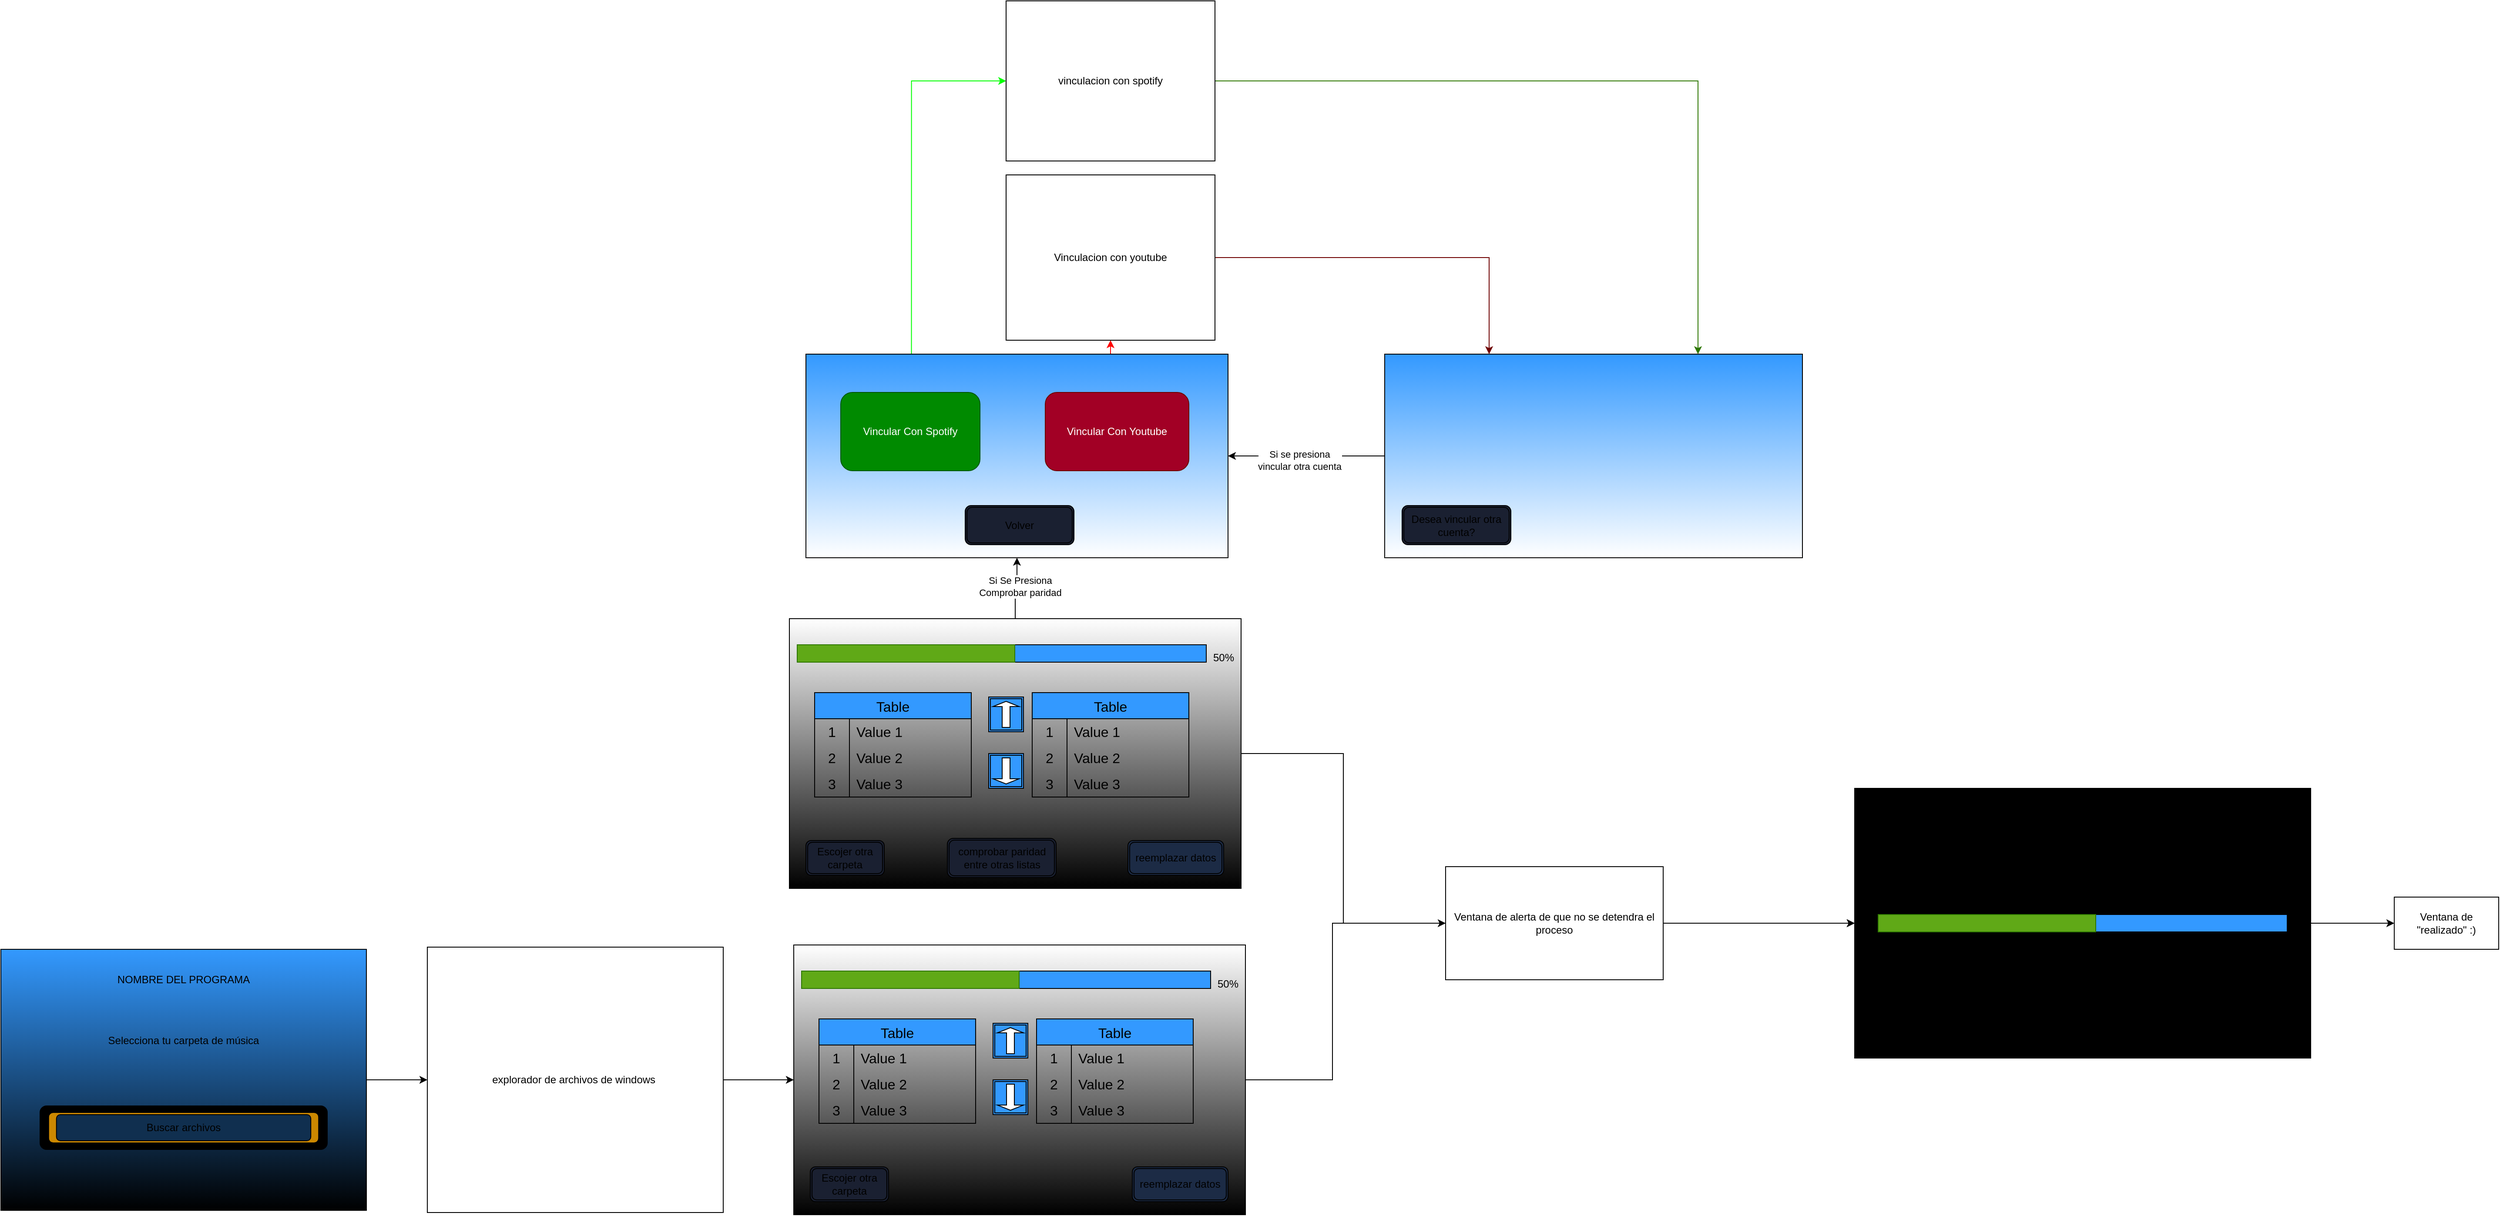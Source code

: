 <mxfile version="21.7.5" type="device">
  <diagram name="Página-1" id="TU1vtjwo4NS8Nu1-XrR9">
    <mxGraphModel dx="1569" dy="2107" grid="1" gridSize="10" guides="1" tooltips="1" connect="1" arrows="1" fold="1" page="1" pageScale="1" pageWidth="827" pageHeight="1169" math="0" shadow="0">
      <root>
        <mxCell id="0" />
        <mxCell id="1" parent="0" />
        <mxCell id="WTqiuRRFVawAqrXVnjz4-6" style="edgeStyle=orthogonalEdgeStyle;rounded=0;orthogonalLoop=1;jettySize=auto;html=1;exitX=1;exitY=0.5;exitDx=0;exitDy=0;entryX=0;entryY=0.5;entryDx=0;entryDy=0;" edge="1" parent="1" source="WTqiuRRFVawAqrXVnjz4-1" target="WTqiuRRFVawAqrXVnjz4-5">
          <mxGeometry relative="1" as="geometry" />
        </mxCell>
        <mxCell id="WTqiuRRFVawAqrXVnjz4-1" value="" style="rounded=0;whiteSpace=wrap;html=1;gradientColor=#000000;fillColor=#3399FF;gradientDirection=south;" vertex="1" parent="1">
          <mxGeometry x="70" y="100" width="420" height="300" as="geometry" />
        </mxCell>
        <mxCell id="WTqiuRRFVawAqrXVnjz4-2" value="NOMBRE DEL PROGRAMA" style="text;html=1;strokeColor=none;fillColor=none;align=center;verticalAlign=middle;whiteSpace=wrap;rounded=0;fontColor=#000000;" vertex="1" parent="1">
          <mxGeometry x="200" y="120" width="160" height="30" as="geometry" />
        </mxCell>
        <mxCell id="WTqiuRRFVawAqrXVnjz4-3" value="Selecciona tu carpeta de música" style="text;html=1;strokeColor=none;fillColor=none;align=center;verticalAlign=middle;whiteSpace=wrap;rounded=0;fontColor=#000000;" vertex="1" parent="1">
          <mxGeometry x="185" y="190" width="190" height="30" as="geometry" />
        </mxCell>
        <mxCell id="WTqiuRRFVawAqrXVnjz4-15" style="edgeStyle=orthogonalEdgeStyle;rounded=0;orthogonalLoop=1;jettySize=auto;html=1;exitX=1;exitY=0.5;exitDx=0;exitDy=0;entryX=0;entryY=0.5;entryDx=0;entryDy=0;" edge="1" parent="1" source="WTqiuRRFVawAqrXVnjz4-5" target="WTqiuRRFVawAqrXVnjz4-14">
          <mxGeometry relative="1" as="geometry" />
        </mxCell>
        <mxCell id="WTqiuRRFVawAqrXVnjz4-5" value="explorador de archivos de windows&amp;nbsp;" style="rounded=0;whiteSpace=wrap;html=1;" vertex="1" parent="1">
          <mxGeometry x="560" y="97.5" width="340" height="305" as="geometry" />
        </mxCell>
        <mxCell id="WTqiuRRFVawAqrXVnjz4-13" value="" style="group" vertex="1" connectable="0" parent="1">
          <mxGeometry x="115" y="280" width="330" height="50" as="geometry" />
        </mxCell>
        <mxCell id="WTqiuRRFVawAqrXVnjz4-4" value="Buscar archivos" style="rounded=1;whiteSpace=wrap;html=1;fillColor=#000000;movable=1;resizable=1;rotatable=1;deletable=1;editable=1;locked=0;connectable=1;" vertex="1" parent="WTqiuRRFVawAqrXVnjz4-13">
          <mxGeometry width="330" height="50" as="geometry" />
        </mxCell>
        <mxCell id="WTqiuRRFVawAqrXVnjz4-12" value="" style="rounded=1;whiteSpace=wrap;html=1;fillColor=#cc8800;" vertex="1" parent="WTqiuRRFVawAqrXVnjz4-13">
          <mxGeometry x="9.87" y="7.5" width="310.25" height="35" as="geometry" />
        </mxCell>
        <mxCell id="WTqiuRRFVawAqrXVnjz4-7" value="Buscar archivos" style="rounded=1;whiteSpace=wrap;html=1;fillColor=#102f4f;movable=1;resizable=1;rotatable=1;deletable=1;editable=1;locked=0;connectable=1;" vertex="1" parent="WTqiuRRFVawAqrXVnjz4-13">
          <mxGeometry x="18.87" y="10" width="292.25" height="30" as="geometry" />
        </mxCell>
        <mxCell id="WTqiuRRFVawAqrXVnjz4-116" style="edgeStyle=orthogonalEdgeStyle;rounded=0;orthogonalLoop=1;jettySize=auto;html=1;exitX=1;exitY=0.5;exitDx=0;exitDy=0;entryX=0;entryY=0.5;entryDx=0;entryDy=0;" edge="1" parent="1" source="WTqiuRRFVawAqrXVnjz4-14" target="WTqiuRRFVawAqrXVnjz4-114">
          <mxGeometry relative="1" as="geometry">
            <Array as="points">
              <mxPoint x="1600" y="250" />
              <mxPoint x="1600" y="70" />
            </Array>
          </mxGeometry>
        </mxCell>
        <mxCell id="WTqiuRRFVawAqrXVnjz4-14" value="" style="rounded=0;whiteSpace=wrap;html=1;gradientColor=#ffffff;gradientDirection=north;strokeColor=#000000;fillColor=#000000;" vertex="1" parent="1">
          <mxGeometry x="981" y="95" width="519" height="310" as="geometry" />
        </mxCell>
        <mxCell id="WTqiuRRFVawAqrXVnjz4-26" value="Table" style="shape=table;startSize=30;container=1;collapsible=0;childLayout=tableLayout;fixedRows=1;rowLines=0;fontStyle=0;strokeColor=default;fontSize=16;fillColor=#3399FF;" vertex="1" parent="1">
          <mxGeometry x="1010" y="180" width="180" height="120" as="geometry" />
        </mxCell>
        <mxCell id="WTqiuRRFVawAqrXVnjz4-27" value="" style="shape=tableRow;horizontal=0;startSize=0;swimlaneHead=0;swimlaneBody=0;top=0;left=0;bottom=0;right=0;collapsible=0;dropTarget=0;fillColor=none;points=[[0,0.5],[1,0.5]];portConstraint=eastwest;strokeColor=inherit;fontSize=16;" vertex="1" parent="WTqiuRRFVawAqrXVnjz4-26">
          <mxGeometry y="30" width="180" height="30" as="geometry" />
        </mxCell>
        <mxCell id="WTqiuRRFVawAqrXVnjz4-28" value="1" style="shape=partialRectangle;html=1;whiteSpace=wrap;connectable=0;fillColor=none;top=0;left=0;bottom=0;right=0;overflow=hidden;pointerEvents=1;strokeColor=inherit;fontSize=16;" vertex="1" parent="WTqiuRRFVawAqrXVnjz4-27">
          <mxGeometry width="40" height="30" as="geometry">
            <mxRectangle width="40" height="30" as="alternateBounds" />
          </mxGeometry>
        </mxCell>
        <mxCell id="WTqiuRRFVawAqrXVnjz4-29" value="Value 1" style="shape=partialRectangle;html=1;whiteSpace=wrap;connectable=0;fillColor=none;top=0;left=0;bottom=0;right=0;align=left;spacingLeft=6;overflow=hidden;strokeColor=inherit;fontSize=16;" vertex="1" parent="WTqiuRRFVawAqrXVnjz4-27">
          <mxGeometry x="40" width="140" height="30" as="geometry">
            <mxRectangle width="140" height="30" as="alternateBounds" />
          </mxGeometry>
        </mxCell>
        <mxCell id="WTqiuRRFVawAqrXVnjz4-30" value="" style="shape=tableRow;horizontal=0;startSize=0;swimlaneHead=0;swimlaneBody=0;top=0;left=0;bottom=0;right=0;collapsible=0;dropTarget=0;fillColor=none;points=[[0,0.5],[1,0.5]];portConstraint=eastwest;strokeColor=inherit;fontSize=16;" vertex="1" parent="WTqiuRRFVawAqrXVnjz4-26">
          <mxGeometry y="60" width="180" height="30" as="geometry" />
        </mxCell>
        <mxCell id="WTqiuRRFVawAqrXVnjz4-31" value="2" style="shape=partialRectangle;html=1;whiteSpace=wrap;connectable=0;fillColor=none;top=0;left=0;bottom=0;right=0;overflow=hidden;strokeColor=inherit;fontSize=16;" vertex="1" parent="WTqiuRRFVawAqrXVnjz4-30">
          <mxGeometry width="40" height="30" as="geometry">
            <mxRectangle width="40" height="30" as="alternateBounds" />
          </mxGeometry>
        </mxCell>
        <mxCell id="WTqiuRRFVawAqrXVnjz4-32" value="Value 2" style="shape=partialRectangle;html=1;whiteSpace=wrap;connectable=0;fillColor=none;top=0;left=0;bottom=0;right=0;align=left;spacingLeft=6;overflow=hidden;strokeColor=inherit;fontSize=16;" vertex="1" parent="WTqiuRRFVawAqrXVnjz4-30">
          <mxGeometry x="40" width="140" height="30" as="geometry">
            <mxRectangle width="140" height="30" as="alternateBounds" />
          </mxGeometry>
        </mxCell>
        <mxCell id="WTqiuRRFVawAqrXVnjz4-33" value="" style="shape=tableRow;horizontal=0;startSize=0;swimlaneHead=0;swimlaneBody=0;top=0;left=0;bottom=0;right=0;collapsible=0;dropTarget=0;fillColor=none;points=[[0,0.5],[1,0.5]];portConstraint=eastwest;strokeColor=inherit;fontSize=16;" vertex="1" parent="WTqiuRRFVawAqrXVnjz4-26">
          <mxGeometry y="90" width="180" height="30" as="geometry" />
        </mxCell>
        <mxCell id="WTqiuRRFVawAqrXVnjz4-34" value="3" style="shape=partialRectangle;html=1;whiteSpace=wrap;connectable=0;fillColor=none;top=0;left=0;bottom=0;right=0;overflow=hidden;strokeColor=inherit;fontSize=16;" vertex="1" parent="WTqiuRRFVawAqrXVnjz4-33">
          <mxGeometry width="40" height="30" as="geometry">
            <mxRectangle width="40" height="30" as="alternateBounds" />
          </mxGeometry>
        </mxCell>
        <mxCell id="WTqiuRRFVawAqrXVnjz4-35" value="Value 3" style="shape=partialRectangle;html=1;whiteSpace=wrap;connectable=0;fillColor=none;top=0;left=0;bottom=0;right=0;align=left;spacingLeft=6;overflow=hidden;strokeColor=inherit;fontSize=16;" vertex="1" parent="WTqiuRRFVawAqrXVnjz4-33">
          <mxGeometry x="40" width="140" height="30" as="geometry">
            <mxRectangle width="140" height="30" as="alternateBounds" />
          </mxGeometry>
        </mxCell>
        <mxCell id="WTqiuRRFVawAqrXVnjz4-36" value="Table" style="shape=table;startSize=30;container=1;collapsible=0;childLayout=tableLayout;fixedRows=1;rowLines=0;fontStyle=0;strokeColor=default;fontSize=16;fillColor=#3399FF;" vertex="1" parent="1">
          <mxGeometry x="1260" y="180" width="180" height="120" as="geometry" />
        </mxCell>
        <mxCell id="WTqiuRRFVawAqrXVnjz4-37" value="" style="shape=tableRow;horizontal=0;startSize=0;swimlaneHead=0;swimlaneBody=0;top=0;left=0;bottom=0;right=0;collapsible=0;dropTarget=0;fillColor=none;points=[[0,0.5],[1,0.5]];portConstraint=eastwest;strokeColor=inherit;fontSize=16;" vertex="1" parent="WTqiuRRFVawAqrXVnjz4-36">
          <mxGeometry y="30" width="180" height="30" as="geometry" />
        </mxCell>
        <mxCell id="WTqiuRRFVawAqrXVnjz4-38" value="1" style="shape=partialRectangle;html=1;whiteSpace=wrap;connectable=0;fillColor=none;top=0;left=0;bottom=0;right=0;overflow=hidden;pointerEvents=1;strokeColor=inherit;fontSize=16;" vertex="1" parent="WTqiuRRFVawAqrXVnjz4-37">
          <mxGeometry width="40" height="30" as="geometry">
            <mxRectangle width="40" height="30" as="alternateBounds" />
          </mxGeometry>
        </mxCell>
        <mxCell id="WTqiuRRFVawAqrXVnjz4-39" value="Value 1" style="shape=partialRectangle;html=1;whiteSpace=wrap;connectable=0;fillColor=none;top=0;left=0;bottom=0;right=0;align=left;spacingLeft=6;overflow=hidden;strokeColor=inherit;fontSize=16;" vertex="1" parent="WTqiuRRFVawAqrXVnjz4-37">
          <mxGeometry x="40" width="140" height="30" as="geometry">
            <mxRectangle width="140" height="30" as="alternateBounds" />
          </mxGeometry>
        </mxCell>
        <mxCell id="WTqiuRRFVawAqrXVnjz4-40" value="" style="shape=tableRow;horizontal=0;startSize=0;swimlaneHead=0;swimlaneBody=0;top=0;left=0;bottom=0;right=0;collapsible=0;dropTarget=0;fillColor=none;points=[[0,0.5],[1,0.5]];portConstraint=eastwest;strokeColor=inherit;fontSize=16;" vertex="1" parent="WTqiuRRFVawAqrXVnjz4-36">
          <mxGeometry y="60" width="180" height="30" as="geometry" />
        </mxCell>
        <mxCell id="WTqiuRRFVawAqrXVnjz4-41" value="2" style="shape=partialRectangle;html=1;whiteSpace=wrap;connectable=0;fillColor=none;top=0;left=0;bottom=0;right=0;overflow=hidden;strokeColor=inherit;fontSize=16;" vertex="1" parent="WTqiuRRFVawAqrXVnjz4-40">
          <mxGeometry width="40" height="30" as="geometry">
            <mxRectangle width="40" height="30" as="alternateBounds" />
          </mxGeometry>
        </mxCell>
        <mxCell id="WTqiuRRFVawAqrXVnjz4-42" value="Value 2" style="shape=partialRectangle;html=1;whiteSpace=wrap;connectable=0;fillColor=none;top=0;left=0;bottom=0;right=0;align=left;spacingLeft=6;overflow=hidden;strokeColor=inherit;fontSize=16;" vertex="1" parent="WTqiuRRFVawAqrXVnjz4-40">
          <mxGeometry x="40" width="140" height="30" as="geometry">
            <mxRectangle width="140" height="30" as="alternateBounds" />
          </mxGeometry>
        </mxCell>
        <mxCell id="WTqiuRRFVawAqrXVnjz4-43" value="" style="shape=tableRow;horizontal=0;startSize=0;swimlaneHead=0;swimlaneBody=0;top=0;left=0;bottom=0;right=0;collapsible=0;dropTarget=0;fillColor=none;points=[[0,0.5],[1,0.5]];portConstraint=eastwest;strokeColor=inherit;fontSize=16;" vertex="1" parent="WTqiuRRFVawAqrXVnjz4-36">
          <mxGeometry y="90" width="180" height="30" as="geometry" />
        </mxCell>
        <mxCell id="WTqiuRRFVawAqrXVnjz4-44" value="3" style="shape=partialRectangle;html=1;whiteSpace=wrap;connectable=0;fillColor=none;top=0;left=0;bottom=0;right=0;overflow=hidden;strokeColor=inherit;fontSize=16;" vertex="1" parent="WTqiuRRFVawAqrXVnjz4-43">
          <mxGeometry width="40" height="30" as="geometry">
            <mxRectangle width="40" height="30" as="alternateBounds" />
          </mxGeometry>
        </mxCell>
        <mxCell id="WTqiuRRFVawAqrXVnjz4-45" value="Value 3" style="shape=partialRectangle;html=1;whiteSpace=wrap;connectable=0;fillColor=none;top=0;left=0;bottom=0;right=0;align=left;spacingLeft=6;overflow=hidden;strokeColor=inherit;fontSize=16;" vertex="1" parent="WTqiuRRFVawAqrXVnjz4-43">
          <mxGeometry x="40" width="140" height="30" as="geometry">
            <mxRectangle width="140" height="30" as="alternateBounds" />
          </mxGeometry>
        </mxCell>
        <mxCell id="WTqiuRRFVawAqrXVnjz4-46" value="Escojer otra carpeta" style="shape=ext;double=1;rounded=1;whiteSpace=wrap;html=1;fillColor=#1a2031;" vertex="1" parent="1">
          <mxGeometry x="1000" y="350" width="90" height="40" as="geometry" />
        </mxCell>
        <mxCell id="WTqiuRRFVawAqrXVnjz4-47" value="reemplazar datos" style="shape=ext;double=1;rounded=1;whiteSpace=wrap;html=1;fillColor=#1c2b45;" vertex="1" parent="1">
          <mxGeometry x="1370" y="350" width="110" height="40" as="geometry" />
        </mxCell>
        <mxCell id="WTqiuRRFVawAqrXVnjz4-48" value="" style="shape=ext;double=1;whiteSpace=wrap;html=1;aspect=fixed;fillColor=#3399FF;" vertex="1" parent="1">
          <mxGeometry x="1210" y="185" width="40" height="40" as="geometry" />
        </mxCell>
        <mxCell id="WTqiuRRFVawAqrXVnjz4-49" value="" style="shape=ext;double=1;whiteSpace=wrap;html=1;aspect=fixed;fillColor=#3399FF;" vertex="1" parent="1">
          <mxGeometry x="1210" y="250" width="40" height="40" as="geometry" />
        </mxCell>
        <mxCell id="WTqiuRRFVawAqrXVnjz4-52" value="" style="html=1;points=[[0,0,0,0,5],[0,1,0,0,-5],[1,0,0,0,5],[1,1,0,0,-5]];perimeter=orthogonalPerimeter;outlineConnect=0;targetShapes=umlLifeline;portConstraint=eastwest;newEdgeStyle={&quot;curved&quot;:0,&quot;rounded&quot;:0};fillColor=#3399FF;" vertex="1" parent="1">
          <mxGeometry x="990" y="125" width="470" height="20" as="geometry" />
        </mxCell>
        <mxCell id="WTqiuRRFVawAqrXVnjz4-55" value="50%" style="text;html=1;strokeColor=none;fillColor=none;align=center;verticalAlign=middle;whiteSpace=wrap;rounded=0;" vertex="1" parent="1">
          <mxGeometry x="1450" y="125" width="60" height="30" as="geometry" />
        </mxCell>
        <mxCell id="WTqiuRRFVawAqrXVnjz4-56" value="" style="html=1;points=[[0,0,0,0,5],[0,1,0,0,-5],[1,0,0,0,5],[1,1,0,0,-5]];perimeter=orthogonalPerimeter;outlineConnect=0;targetShapes=umlLifeline;portConstraint=eastwest;newEdgeStyle={&quot;curved&quot;:0,&quot;rounded&quot;:0};fillColor=#60a917;fontColor=#ffffff;strokeColor=#2D7600;" vertex="1" parent="1">
          <mxGeometry x="990" y="125" width="250" height="20" as="geometry" />
        </mxCell>
        <mxCell id="WTqiuRRFVawAqrXVnjz4-58" value="" style="shape=singleArrow;direction=south;whiteSpace=wrap;html=1;fillColor=#FFFFFF;" vertex="1" parent="1">
          <mxGeometry x="1215" y="255" width="30" height="30" as="geometry" />
        </mxCell>
        <mxCell id="WTqiuRRFVawAqrXVnjz4-59" value="" style="shape=singleArrow;direction=north;whiteSpace=wrap;html=1;fillColor=#FFFFFF;" vertex="1" parent="1">
          <mxGeometry x="1215" y="190" width="30" height="30" as="geometry" />
        </mxCell>
        <mxCell id="WTqiuRRFVawAqrXVnjz4-97" style="edgeStyle=orthogonalEdgeStyle;rounded=0;orthogonalLoop=1;jettySize=auto;html=1;exitX=0.5;exitY=0;exitDx=0;exitDy=0;entryX=0.5;entryY=1;entryDx=0;entryDy=0;" edge="1" parent="1" source="WTqiuRRFVawAqrXVnjz4-60" target="WTqiuRRFVawAqrXVnjz4-92">
          <mxGeometry relative="1" as="geometry" />
        </mxCell>
        <mxCell id="WTqiuRRFVawAqrXVnjz4-98" value="Si Se Presiona&lt;br&gt;Comprobar paridad" style="edgeLabel;html=1;align=center;verticalAlign=middle;resizable=0;points=[];" vertex="1" connectable="0" parent="WTqiuRRFVawAqrXVnjz4-97">
          <mxGeometry x="0.098" y="-3" relative="1" as="geometry">
            <mxPoint as="offset" />
          </mxGeometry>
        </mxCell>
        <mxCell id="WTqiuRRFVawAqrXVnjz4-115" style="edgeStyle=orthogonalEdgeStyle;rounded=0;orthogonalLoop=1;jettySize=auto;html=1;exitX=1;exitY=0.5;exitDx=0;exitDy=0;" edge="1" parent="1" source="WTqiuRRFVawAqrXVnjz4-121" target="WTqiuRRFVawAqrXVnjz4-114">
          <mxGeometry relative="1" as="geometry">
            <Array as="points">
              <mxPoint x="1980" y="70" />
            </Array>
          </mxGeometry>
        </mxCell>
        <mxCell id="WTqiuRRFVawAqrXVnjz4-60" value="" style="rounded=0;whiteSpace=wrap;html=1;gradientColor=#ffffff;gradientDirection=north;strokeColor=#000000;fillColor=#000000;" vertex="1" parent="1">
          <mxGeometry x="976" y="-280" width="519" height="310" as="geometry" />
        </mxCell>
        <mxCell id="WTqiuRRFVawAqrXVnjz4-61" value="Table" style="shape=table;startSize=30;container=1;collapsible=0;childLayout=tableLayout;fixedRows=1;rowLines=0;fontStyle=0;strokeColor=default;fontSize=16;fillColor=#3399FF;" vertex="1" parent="1">
          <mxGeometry x="1005" y="-195" width="180" height="120" as="geometry" />
        </mxCell>
        <mxCell id="WTqiuRRFVawAqrXVnjz4-62" value="" style="shape=tableRow;horizontal=0;startSize=0;swimlaneHead=0;swimlaneBody=0;top=0;left=0;bottom=0;right=0;collapsible=0;dropTarget=0;fillColor=none;points=[[0,0.5],[1,0.5]];portConstraint=eastwest;strokeColor=inherit;fontSize=16;" vertex="1" parent="WTqiuRRFVawAqrXVnjz4-61">
          <mxGeometry y="30" width="180" height="30" as="geometry" />
        </mxCell>
        <mxCell id="WTqiuRRFVawAqrXVnjz4-63" value="1" style="shape=partialRectangle;html=1;whiteSpace=wrap;connectable=0;fillColor=none;top=0;left=0;bottom=0;right=0;overflow=hidden;pointerEvents=1;strokeColor=inherit;fontSize=16;" vertex="1" parent="WTqiuRRFVawAqrXVnjz4-62">
          <mxGeometry width="40" height="30" as="geometry">
            <mxRectangle width="40" height="30" as="alternateBounds" />
          </mxGeometry>
        </mxCell>
        <mxCell id="WTqiuRRFVawAqrXVnjz4-64" value="Value 1" style="shape=partialRectangle;html=1;whiteSpace=wrap;connectable=0;fillColor=none;top=0;left=0;bottom=0;right=0;align=left;spacingLeft=6;overflow=hidden;strokeColor=inherit;fontSize=16;" vertex="1" parent="WTqiuRRFVawAqrXVnjz4-62">
          <mxGeometry x="40" width="140" height="30" as="geometry">
            <mxRectangle width="140" height="30" as="alternateBounds" />
          </mxGeometry>
        </mxCell>
        <mxCell id="WTqiuRRFVawAqrXVnjz4-65" value="" style="shape=tableRow;horizontal=0;startSize=0;swimlaneHead=0;swimlaneBody=0;top=0;left=0;bottom=0;right=0;collapsible=0;dropTarget=0;fillColor=none;points=[[0,0.5],[1,0.5]];portConstraint=eastwest;strokeColor=inherit;fontSize=16;" vertex="1" parent="WTqiuRRFVawAqrXVnjz4-61">
          <mxGeometry y="60" width="180" height="30" as="geometry" />
        </mxCell>
        <mxCell id="WTqiuRRFVawAqrXVnjz4-66" value="2" style="shape=partialRectangle;html=1;whiteSpace=wrap;connectable=0;fillColor=none;top=0;left=0;bottom=0;right=0;overflow=hidden;strokeColor=inherit;fontSize=16;" vertex="1" parent="WTqiuRRFVawAqrXVnjz4-65">
          <mxGeometry width="40" height="30" as="geometry">
            <mxRectangle width="40" height="30" as="alternateBounds" />
          </mxGeometry>
        </mxCell>
        <mxCell id="WTqiuRRFVawAqrXVnjz4-67" value="Value 2" style="shape=partialRectangle;html=1;whiteSpace=wrap;connectable=0;fillColor=none;top=0;left=0;bottom=0;right=0;align=left;spacingLeft=6;overflow=hidden;strokeColor=inherit;fontSize=16;" vertex="1" parent="WTqiuRRFVawAqrXVnjz4-65">
          <mxGeometry x="40" width="140" height="30" as="geometry">
            <mxRectangle width="140" height="30" as="alternateBounds" />
          </mxGeometry>
        </mxCell>
        <mxCell id="WTqiuRRFVawAqrXVnjz4-68" value="" style="shape=tableRow;horizontal=0;startSize=0;swimlaneHead=0;swimlaneBody=0;top=0;left=0;bottom=0;right=0;collapsible=0;dropTarget=0;fillColor=none;points=[[0,0.5],[1,0.5]];portConstraint=eastwest;strokeColor=inherit;fontSize=16;" vertex="1" parent="WTqiuRRFVawAqrXVnjz4-61">
          <mxGeometry y="90" width="180" height="30" as="geometry" />
        </mxCell>
        <mxCell id="WTqiuRRFVawAqrXVnjz4-69" value="3" style="shape=partialRectangle;html=1;whiteSpace=wrap;connectable=0;fillColor=none;top=0;left=0;bottom=0;right=0;overflow=hidden;strokeColor=inherit;fontSize=16;" vertex="1" parent="WTqiuRRFVawAqrXVnjz4-68">
          <mxGeometry width="40" height="30" as="geometry">
            <mxRectangle width="40" height="30" as="alternateBounds" />
          </mxGeometry>
        </mxCell>
        <mxCell id="WTqiuRRFVawAqrXVnjz4-70" value="Value 3" style="shape=partialRectangle;html=1;whiteSpace=wrap;connectable=0;fillColor=none;top=0;left=0;bottom=0;right=0;align=left;spacingLeft=6;overflow=hidden;strokeColor=inherit;fontSize=16;" vertex="1" parent="WTqiuRRFVawAqrXVnjz4-68">
          <mxGeometry x="40" width="140" height="30" as="geometry">
            <mxRectangle width="140" height="30" as="alternateBounds" />
          </mxGeometry>
        </mxCell>
        <mxCell id="WTqiuRRFVawAqrXVnjz4-71" value="Table" style="shape=table;startSize=30;container=1;collapsible=0;childLayout=tableLayout;fixedRows=1;rowLines=0;fontStyle=0;strokeColor=default;fontSize=16;fillColor=#3399FF;" vertex="1" parent="1">
          <mxGeometry x="1255" y="-195" width="180" height="120" as="geometry" />
        </mxCell>
        <mxCell id="WTqiuRRFVawAqrXVnjz4-72" value="" style="shape=tableRow;horizontal=0;startSize=0;swimlaneHead=0;swimlaneBody=0;top=0;left=0;bottom=0;right=0;collapsible=0;dropTarget=0;fillColor=none;points=[[0,0.5],[1,0.5]];portConstraint=eastwest;strokeColor=inherit;fontSize=16;" vertex="1" parent="WTqiuRRFVawAqrXVnjz4-71">
          <mxGeometry y="30" width="180" height="30" as="geometry" />
        </mxCell>
        <mxCell id="WTqiuRRFVawAqrXVnjz4-73" value="1" style="shape=partialRectangle;html=1;whiteSpace=wrap;connectable=0;fillColor=none;top=0;left=0;bottom=0;right=0;overflow=hidden;pointerEvents=1;strokeColor=inherit;fontSize=16;" vertex="1" parent="WTqiuRRFVawAqrXVnjz4-72">
          <mxGeometry width="40" height="30" as="geometry">
            <mxRectangle width="40" height="30" as="alternateBounds" />
          </mxGeometry>
        </mxCell>
        <mxCell id="WTqiuRRFVawAqrXVnjz4-74" value="Value 1" style="shape=partialRectangle;html=1;whiteSpace=wrap;connectable=0;fillColor=none;top=0;left=0;bottom=0;right=0;align=left;spacingLeft=6;overflow=hidden;strokeColor=inherit;fontSize=16;" vertex="1" parent="WTqiuRRFVawAqrXVnjz4-72">
          <mxGeometry x="40" width="140" height="30" as="geometry">
            <mxRectangle width="140" height="30" as="alternateBounds" />
          </mxGeometry>
        </mxCell>
        <mxCell id="WTqiuRRFVawAqrXVnjz4-75" value="" style="shape=tableRow;horizontal=0;startSize=0;swimlaneHead=0;swimlaneBody=0;top=0;left=0;bottom=0;right=0;collapsible=0;dropTarget=0;fillColor=none;points=[[0,0.5],[1,0.5]];portConstraint=eastwest;strokeColor=inherit;fontSize=16;" vertex="1" parent="WTqiuRRFVawAqrXVnjz4-71">
          <mxGeometry y="60" width="180" height="30" as="geometry" />
        </mxCell>
        <mxCell id="WTqiuRRFVawAqrXVnjz4-76" value="2" style="shape=partialRectangle;html=1;whiteSpace=wrap;connectable=0;fillColor=none;top=0;left=0;bottom=0;right=0;overflow=hidden;strokeColor=inherit;fontSize=16;" vertex="1" parent="WTqiuRRFVawAqrXVnjz4-75">
          <mxGeometry width="40" height="30" as="geometry">
            <mxRectangle width="40" height="30" as="alternateBounds" />
          </mxGeometry>
        </mxCell>
        <mxCell id="WTqiuRRFVawAqrXVnjz4-77" value="Value 2" style="shape=partialRectangle;html=1;whiteSpace=wrap;connectable=0;fillColor=none;top=0;left=0;bottom=0;right=0;align=left;spacingLeft=6;overflow=hidden;strokeColor=inherit;fontSize=16;" vertex="1" parent="WTqiuRRFVawAqrXVnjz4-75">
          <mxGeometry x="40" width="140" height="30" as="geometry">
            <mxRectangle width="140" height="30" as="alternateBounds" />
          </mxGeometry>
        </mxCell>
        <mxCell id="WTqiuRRFVawAqrXVnjz4-78" value="" style="shape=tableRow;horizontal=0;startSize=0;swimlaneHead=0;swimlaneBody=0;top=0;left=0;bottom=0;right=0;collapsible=0;dropTarget=0;fillColor=none;points=[[0,0.5],[1,0.5]];portConstraint=eastwest;strokeColor=inherit;fontSize=16;" vertex="1" parent="WTqiuRRFVawAqrXVnjz4-71">
          <mxGeometry y="90" width="180" height="30" as="geometry" />
        </mxCell>
        <mxCell id="WTqiuRRFVawAqrXVnjz4-79" value="3" style="shape=partialRectangle;html=1;whiteSpace=wrap;connectable=0;fillColor=none;top=0;left=0;bottom=0;right=0;overflow=hidden;strokeColor=inherit;fontSize=16;" vertex="1" parent="WTqiuRRFVawAqrXVnjz4-78">
          <mxGeometry width="40" height="30" as="geometry">
            <mxRectangle width="40" height="30" as="alternateBounds" />
          </mxGeometry>
        </mxCell>
        <mxCell id="WTqiuRRFVawAqrXVnjz4-80" value="Value 3" style="shape=partialRectangle;html=1;whiteSpace=wrap;connectable=0;fillColor=none;top=0;left=0;bottom=0;right=0;align=left;spacingLeft=6;overflow=hidden;strokeColor=inherit;fontSize=16;" vertex="1" parent="WTqiuRRFVawAqrXVnjz4-78">
          <mxGeometry x="40" width="140" height="30" as="geometry">
            <mxRectangle width="140" height="30" as="alternateBounds" />
          </mxGeometry>
        </mxCell>
        <mxCell id="WTqiuRRFVawAqrXVnjz4-81" value="Escojer otra carpeta" style="shape=ext;double=1;rounded=1;whiteSpace=wrap;html=1;fillColor=#1a2031;" vertex="1" parent="1">
          <mxGeometry x="995" y="-25" width="90" height="40" as="geometry" />
        </mxCell>
        <mxCell id="WTqiuRRFVawAqrXVnjz4-82" value="reemplazar datos" style="shape=ext;double=1;rounded=1;whiteSpace=wrap;html=1;fillColor=#1c2b45;" vertex="1" parent="1">
          <mxGeometry x="1365" y="-25" width="110" height="40" as="geometry" />
        </mxCell>
        <mxCell id="WTqiuRRFVawAqrXVnjz4-83" value="" style="shape=ext;double=1;whiteSpace=wrap;html=1;aspect=fixed;fillColor=#3399FF;" vertex="1" parent="1">
          <mxGeometry x="1205" y="-190" width="40" height="40" as="geometry" />
        </mxCell>
        <mxCell id="WTqiuRRFVawAqrXVnjz4-84" value="" style="shape=ext;double=1;whiteSpace=wrap;html=1;aspect=fixed;fillColor=#3399FF;" vertex="1" parent="1">
          <mxGeometry x="1205" y="-125" width="40" height="40" as="geometry" />
        </mxCell>
        <mxCell id="WTqiuRRFVawAqrXVnjz4-85" value="" style="html=1;points=[[0,0,0,0,5],[0,1,0,0,-5],[1,0,0,0,5],[1,1,0,0,-5]];perimeter=orthogonalPerimeter;outlineConnect=0;targetShapes=umlLifeline;portConstraint=eastwest;newEdgeStyle={&quot;curved&quot;:0,&quot;rounded&quot;:0};fillColor=#3399FF;" vertex="1" parent="1">
          <mxGeometry x="985" y="-250" width="470" height="20" as="geometry" />
        </mxCell>
        <mxCell id="WTqiuRRFVawAqrXVnjz4-86" value="50%" style="text;html=1;strokeColor=none;fillColor=none;align=center;verticalAlign=middle;whiteSpace=wrap;rounded=0;" vertex="1" parent="1">
          <mxGeometry x="1445" y="-250" width="60" height="30" as="geometry" />
        </mxCell>
        <mxCell id="WTqiuRRFVawAqrXVnjz4-87" value="" style="html=1;points=[[0,0,0,0,5],[0,1,0,0,-5],[1,0,0,0,5],[1,1,0,0,-5]];perimeter=orthogonalPerimeter;outlineConnect=0;targetShapes=umlLifeline;portConstraint=eastwest;newEdgeStyle={&quot;curved&quot;:0,&quot;rounded&quot;:0};fillColor=#60a917;fontColor=#ffffff;strokeColor=#2D7600;" vertex="1" parent="1">
          <mxGeometry x="985" y="-250" width="250" height="20" as="geometry" />
        </mxCell>
        <mxCell id="WTqiuRRFVawAqrXVnjz4-88" value="" style="shape=singleArrow;direction=south;whiteSpace=wrap;html=1;fillColor=#FFFFFF;" vertex="1" parent="1">
          <mxGeometry x="1210" y="-120" width="30" height="30" as="geometry" />
        </mxCell>
        <mxCell id="WTqiuRRFVawAqrXVnjz4-89" value="" style="shape=singleArrow;direction=north;whiteSpace=wrap;html=1;fillColor=#FFFFFF;" vertex="1" parent="1">
          <mxGeometry x="1210" y="-185" width="30" height="30" as="geometry" />
        </mxCell>
        <mxCell id="WTqiuRRFVawAqrXVnjz4-90" value="comprobar paridad entre otras listas" style="shape=ext;double=1;rounded=1;whiteSpace=wrap;html=1;fillColor=#1a2031;" vertex="1" parent="1">
          <mxGeometry x="1157.5" y="-27.5" width="125" height="45" as="geometry" />
        </mxCell>
        <mxCell id="WTqiuRRFVawAqrXVnjz4-102" style="edgeStyle=orthogonalEdgeStyle;rounded=0;orthogonalLoop=1;jettySize=auto;html=1;exitX=0.75;exitY=0;exitDx=0;exitDy=0;entryX=0.5;entryY=1;entryDx=0;entryDy=0;strokeColor=#FF0000;" edge="1" parent="1" source="WTqiuRRFVawAqrXVnjz4-92" target="WTqiuRRFVawAqrXVnjz4-100">
          <mxGeometry relative="1" as="geometry" />
        </mxCell>
        <mxCell id="WTqiuRRFVawAqrXVnjz4-103" style="edgeStyle=orthogonalEdgeStyle;rounded=0;orthogonalLoop=1;jettySize=auto;html=1;exitX=0.25;exitY=0;exitDx=0;exitDy=0;entryX=0;entryY=0.5;entryDx=0;entryDy=0;strokeColor=#00FF00;" edge="1" parent="1" source="WTqiuRRFVawAqrXVnjz4-92" target="WTqiuRRFVawAqrXVnjz4-99">
          <mxGeometry relative="1" as="geometry" />
        </mxCell>
        <mxCell id="WTqiuRRFVawAqrXVnjz4-92" value="" style="rounded=0;whiteSpace=wrap;html=1;gradientColor=#3399FF;gradientDirection=north;" vertex="1" parent="1">
          <mxGeometry x="995" y="-584" width="485" height="234" as="geometry" />
        </mxCell>
        <mxCell id="WTqiuRRFVawAqrXVnjz4-93" value="Vincular Con Spotify" style="rounded=1;whiteSpace=wrap;html=1;fillColor=#008a00;fontColor=#ffffff;strokeColor=#005700;" vertex="1" parent="1">
          <mxGeometry x="1035" y="-540" width="160" height="90" as="geometry" />
        </mxCell>
        <mxCell id="WTqiuRRFVawAqrXVnjz4-94" value="Vincular Con Youtube" style="rounded=1;whiteSpace=wrap;html=1;fillColor=#a20025;fontColor=#ffffff;strokeColor=#6F0000;" vertex="1" parent="1">
          <mxGeometry x="1270" y="-540" width="165" height="90" as="geometry" />
        </mxCell>
        <mxCell id="WTqiuRRFVawAqrXVnjz4-96" value="Volver" style="shape=ext;double=1;rounded=1;whiteSpace=wrap;html=1;fillColor=#1a2031;" vertex="1" parent="1">
          <mxGeometry x="1178" y="-410" width="125" height="45" as="geometry" />
        </mxCell>
        <mxCell id="WTqiuRRFVawAqrXVnjz4-110" style="edgeStyle=orthogonalEdgeStyle;rounded=0;orthogonalLoop=1;jettySize=auto;html=1;exitX=1;exitY=0.5;exitDx=0;exitDy=0;entryX=0.75;entryY=0;entryDx=0;entryDy=0;fillColor=#60a917;strokeColor=#2D7600;" edge="1" parent="1" source="WTqiuRRFVawAqrXVnjz4-99" target="WTqiuRRFVawAqrXVnjz4-106">
          <mxGeometry relative="1" as="geometry" />
        </mxCell>
        <mxCell id="WTqiuRRFVawAqrXVnjz4-99" value="vinculacion con spotify" style="rounded=0;whiteSpace=wrap;html=1;" vertex="1" parent="1">
          <mxGeometry x="1225" y="-990" width="240" height="184" as="geometry" />
        </mxCell>
        <mxCell id="WTqiuRRFVawAqrXVnjz4-111" style="edgeStyle=orthogonalEdgeStyle;rounded=0;orthogonalLoop=1;jettySize=auto;html=1;exitX=1;exitY=0.5;exitDx=0;exitDy=0;entryX=0.25;entryY=0;entryDx=0;entryDy=0;fillColor=#a20025;strokeColor=#6F0000;" edge="1" parent="1" source="WTqiuRRFVawAqrXVnjz4-100" target="WTqiuRRFVawAqrXVnjz4-106">
          <mxGeometry relative="1" as="geometry" />
        </mxCell>
        <mxCell id="WTqiuRRFVawAqrXVnjz4-100" value="Vinculacion con youtube" style="rounded=0;whiteSpace=wrap;html=1;" vertex="1" parent="1">
          <mxGeometry x="1225" y="-790" width="240" height="190" as="geometry" />
        </mxCell>
        <mxCell id="WTqiuRRFVawAqrXVnjz4-108" style="edgeStyle=orthogonalEdgeStyle;rounded=0;orthogonalLoop=1;jettySize=auto;html=1;exitX=0;exitY=0.5;exitDx=0;exitDy=0;entryX=1;entryY=0.5;entryDx=0;entryDy=0;" edge="1" parent="1" source="WTqiuRRFVawAqrXVnjz4-106" target="WTqiuRRFVawAqrXVnjz4-92">
          <mxGeometry relative="1" as="geometry" />
        </mxCell>
        <mxCell id="WTqiuRRFVawAqrXVnjz4-113" value="Si se presiona &lt;br&gt;vincular otra cuenta" style="edgeLabel;html=1;align=center;verticalAlign=middle;resizable=0;points=[];" vertex="1" connectable="0" parent="WTqiuRRFVawAqrXVnjz4-108">
          <mxGeometry x="0.089" y="5" relative="1" as="geometry">
            <mxPoint as="offset" />
          </mxGeometry>
        </mxCell>
        <mxCell id="WTqiuRRFVawAqrXVnjz4-106" value="" style="rounded=0;whiteSpace=wrap;html=1;gradientColor=#3399FF;gradientDirection=north;" vertex="1" parent="1">
          <mxGeometry x="1660" y="-584" width="480" height="234" as="geometry" />
        </mxCell>
        <mxCell id="WTqiuRRFVawAqrXVnjz4-112" value="Desea vincular otra cuenta?" style="shape=ext;double=1;rounded=1;whiteSpace=wrap;html=1;fillColor=#1a2031;" vertex="1" parent="1">
          <mxGeometry x="1680" y="-410" width="125" height="45" as="geometry" />
        </mxCell>
        <mxCell id="WTqiuRRFVawAqrXVnjz4-124" style="edgeStyle=orthogonalEdgeStyle;rounded=0;orthogonalLoop=1;jettySize=auto;html=1;exitX=1;exitY=0.5;exitDx=0;exitDy=0;" edge="1" parent="1" source="WTqiuRRFVawAqrXVnjz4-114" target="WTqiuRRFVawAqrXVnjz4-123">
          <mxGeometry relative="1" as="geometry" />
        </mxCell>
        <mxCell id="WTqiuRRFVawAqrXVnjz4-114" value="" style="rounded=0;whiteSpace=wrap;html=1;gradientColor=default;gradientDirection=north;fillColor=#000000;" vertex="1" parent="1">
          <mxGeometry x="2200" y="-85" width="524" height="310" as="geometry" />
        </mxCell>
        <mxCell id="WTqiuRRFVawAqrXVnjz4-117" value="" style="html=1;points=[[0,0,0,0,5],[0,1,0,0,-5],[1,0,0,0,5],[1,1,0,0,-5]];perimeter=orthogonalPerimeter;outlineConnect=0;targetShapes=umlLifeline;portConstraint=eastwest;newEdgeStyle={&quot;curved&quot;:0,&quot;rounded&quot;:0};fillColor=#3399FF;" vertex="1" parent="1">
          <mxGeometry x="2227" y="60" width="470" height="20" as="geometry" />
        </mxCell>
        <mxCell id="WTqiuRRFVawAqrXVnjz4-118" value="" style="html=1;points=[[0,0,0,0,5],[0,1,0,0,-5],[1,0,0,0,5],[1,1,0,0,-5]];perimeter=orthogonalPerimeter;outlineConnect=0;targetShapes=umlLifeline;portConstraint=eastwest;newEdgeStyle={&quot;curved&quot;:0,&quot;rounded&quot;:0};fillColor=#60a917;fontColor=#ffffff;strokeColor=#2D7600;" vertex="1" parent="1">
          <mxGeometry x="2227" y="60" width="250" height="20" as="geometry" />
        </mxCell>
        <mxCell id="WTqiuRRFVawAqrXVnjz4-119" value="50%" style="text;html=1;strokeColor=none;fillColor=none;align=center;verticalAlign=middle;whiteSpace=wrap;rounded=0;" vertex="1" parent="1">
          <mxGeometry x="2432" y="100" width="60" height="30" as="geometry" />
        </mxCell>
        <mxCell id="WTqiuRRFVawAqrXVnjz4-120" value="&lt;font style=&quot;font-size: 30px;&quot;&gt;Reemplazando metadatos&lt;/font&gt;" style="text;html=1;align=center;verticalAlign=middle;resizable=0;points=[];autosize=1;strokeColor=none;fillColor=none;" vertex="1" parent="1">
          <mxGeometry x="2277" y="-10" width="370" height="50" as="geometry" />
        </mxCell>
        <mxCell id="WTqiuRRFVawAqrXVnjz4-122" value="" style="edgeStyle=orthogonalEdgeStyle;rounded=0;orthogonalLoop=1;jettySize=auto;html=1;exitX=1;exitY=0.5;exitDx=0;exitDy=0;" edge="1" parent="1" source="WTqiuRRFVawAqrXVnjz4-60" target="WTqiuRRFVawAqrXVnjz4-121">
          <mxGeometry relative="1" as="geometry">
            <mxPoint x="1495" y="-125" as="sourcePoint" />
            <mxPoint x="2200" y="70" as="targetPoint" />
            <Array as="points" />
          </mxGeometry>
        </mxCell>
        <mxCell id="WTqiuRRFVawAqrXVnjz4-121" value="Ventana de alerta de que no se detendra el proceso" style="rounded=0;whiteSpace=wrap;html=1;" vertex="1" parent="1">
          <mxGeometry x="1730" y="5" width="250" height="130" as="geometry" />
        </mxCell>
        <mxCell id="WTqiuRRFVawAqrXVnjz4-123" value="Ventana de &quot;realizado&quot; :)" style="rounded=0;whiteSpace=wrap;html=1;" vertex="1" parent="1">
          <mxGeometry x="2820" y="40" width="120" height="60" as="geometry" />
        </mxCell>
      </root>
    </mxGraphModel>
  </diagram>
</mxfile>
